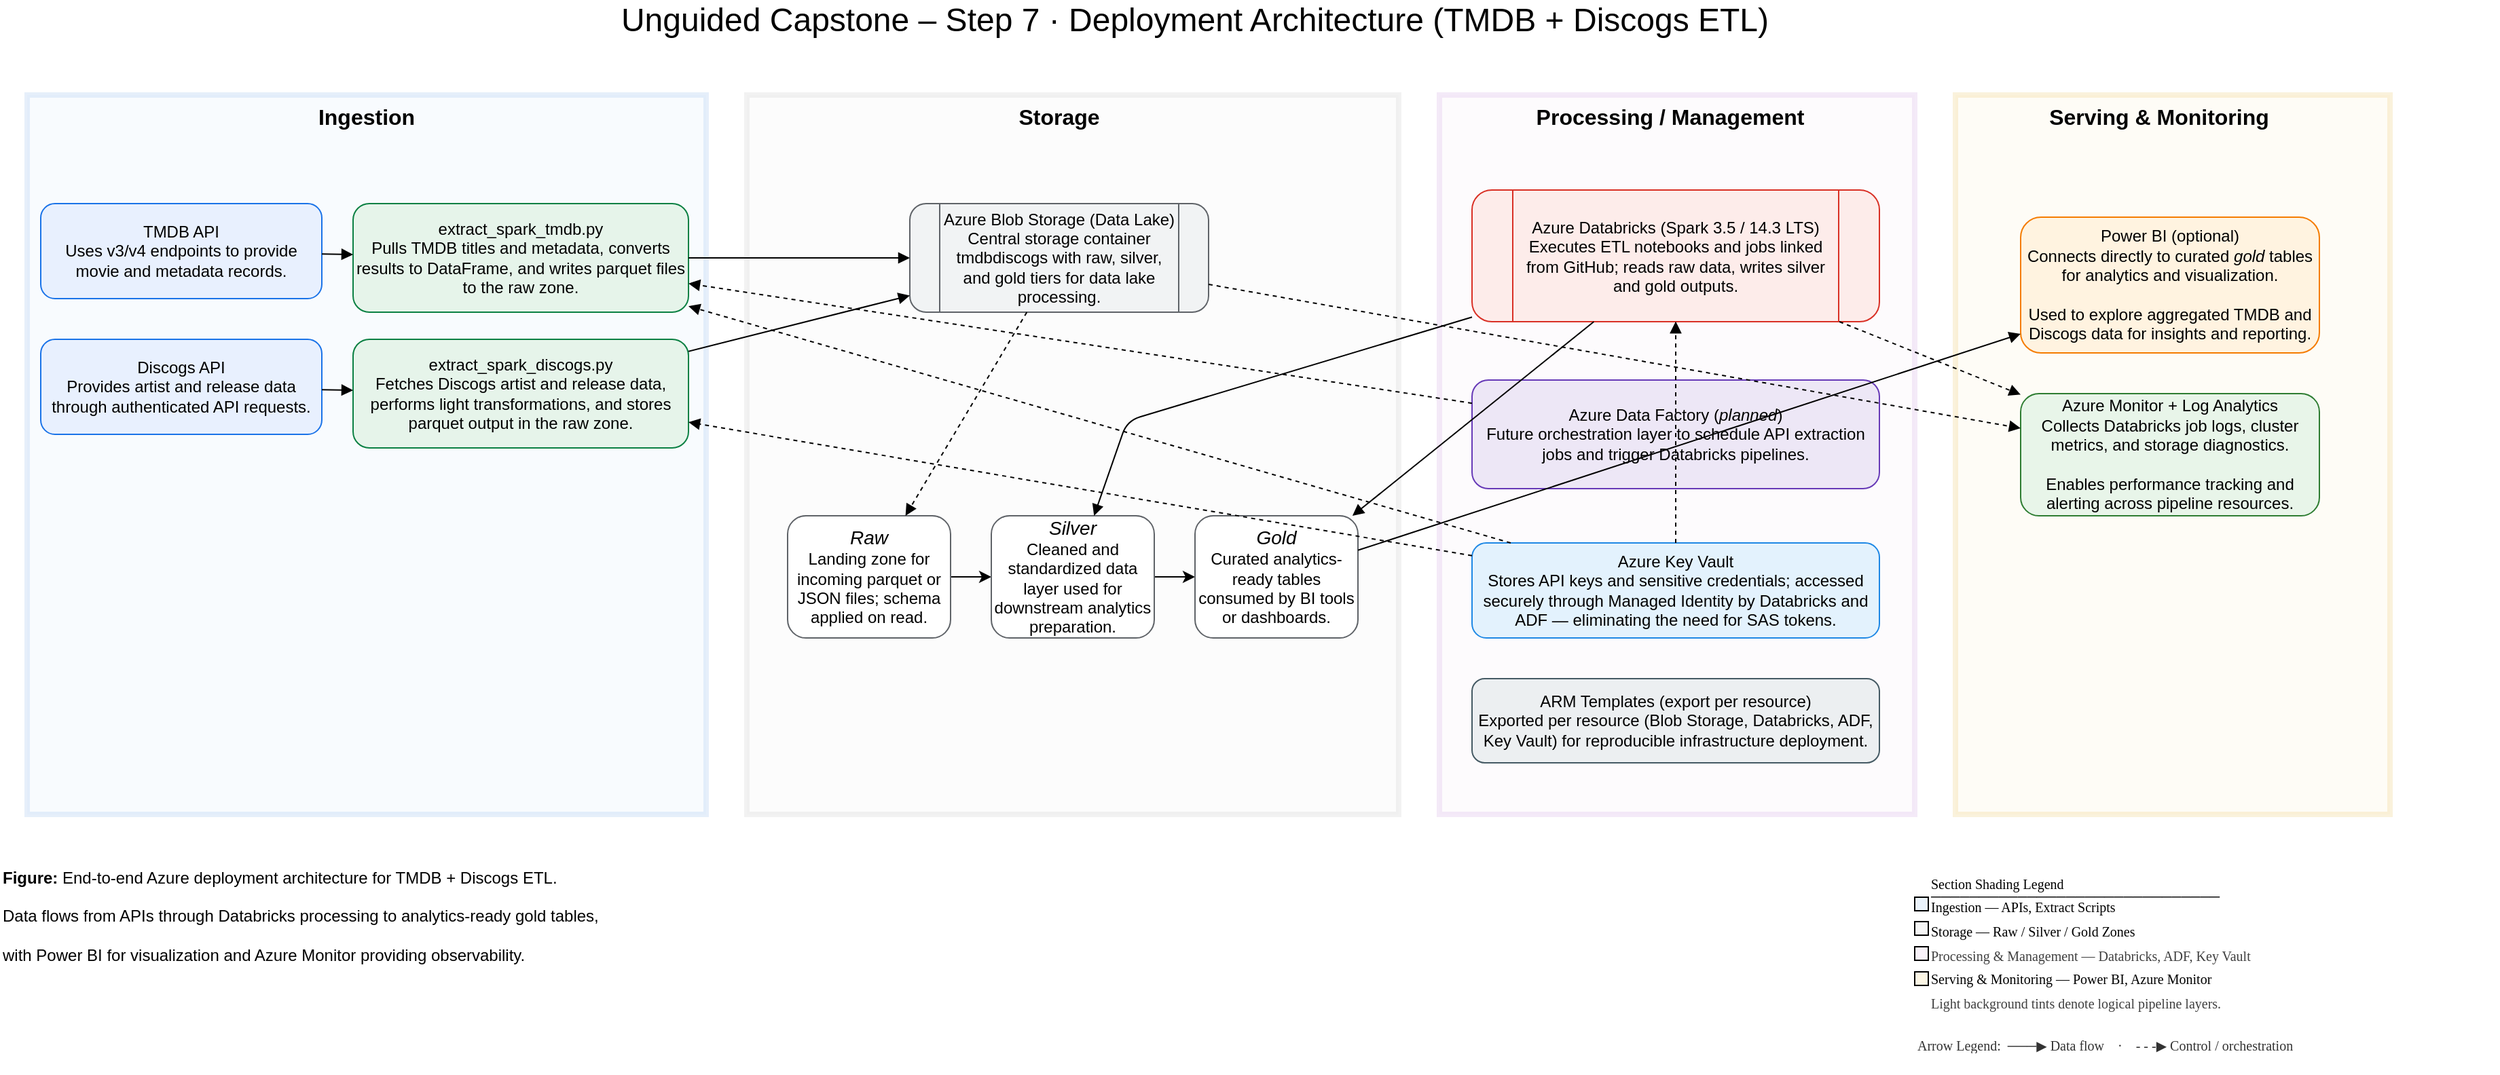 <mxfile>
    <diagram id="step7-architecture" name="Step7 Architecture Draft">
        <mxGraphModel dx="1230" dy="597" grid="1" gridSize="10" guides="1" tooltips="1" connect="1" arrows="1" fold="1" page="1" pageScale="1" pageWidth="1920" pageHeight="1080" math="0" shadow="0">
            <root>
                <mxCell id="0"/>
                <mxCell id="1" parent="0"/>
                <mxCell id="14" value="" style="whiteSpace=wrap;html=1;fillColor=#FDF7E5;strokeColor=#F0DA9C;opacity=35;strokeWidth=4;" vertex="1" parent="1">
                    <mxGeometry x="1450" y="80" width="320" height="530" as="geometry"/>
                </mxCell>
                <mxCell id="13" value="" style="whiteSpace=wrap;html=1;fillColor=#F9F2FA;strokeColor=#DEC3EB;opacity=35;strokeWidth=4;" vertex="1" parent="1">
                    <mxGeometry x="1070" y="80" width="350" height="530" as="geometry"/>
                </mxCell>
                <mxCell id="12" value="" style="whiteSpace=wrap;html=1;fillColor=#F6F6F6;strokeColor=#D9D9D9;opacity=35;strokeWidth=4;" vertex="1" parent="1">
                    <mxGeometry x="560" y="80" width="480" height="530" as="geometry"/>
                </mxCell>
                <mxCell id="11" value="" style="whiteSpace=wrap;html=1;fillColor=#EAF3FC;opacity=35;gradientColor=none;strokeColor=#B7D0F0;perimeterSpacing=0;strokeWidth=4;" vertex="1" parent="1">
                    <mxGeometry x="30" y="80" width="500" height="530" as="geometry"/>
                </mxCell>
                <mxCell id="col_ingest" value="Ingestion" style="text;align=center;verticalAlign=middle;fontSize=16;fontStyle=1" parent="1" vertex="1">
                    <mxGeometry x="200" y="80" width="160" height="30" as="geometry"/>
                </mxCell>
                <mxCell id="col_storage" value="Storage" style="text;align=center;verticalAlign=middle;fontSize=16;fontStyle=1" parent="1" vertex="1">
                    <mxGeometry x="710" y="80" width="160" height="30" as="geometry"/>
                </mxCell>
                <mxCell id="col_processing" value="Processing / Management" style="text;align=center;verticalAlign=middle;fontSize=16;fontStyle=1" parent="1" vertex="1">
                    <mxGeometry x="1110" y="80" width="260" height="30" as="geometry"/>
                </mxCell>
                <mxCell id="col_serving" value="Serving &amp; Monitoring" style="text;align=center;verticalAlign=middle;fontSize=16;fontStyle=1" parent="1" vertex="1">
                    <mxGeometry x="1490" y="80" width="220" height="30" as="geometry"/>
                </mxCell>
                <mxCell id="tmdb_api" value="TMDB API&lt;br&gt;Uses v3/v4 endpoints to provide movie and metadata records." style="rounded=1;whiteSpace=wrap;html=1;strokeColor=#1a73e8;fillColor=#e8f0fe" parent="1" vertex="1">
                    <mxGeometry x="40" y="160" width="207" height="70" as="geometry"/>
                </mxCell>
                <mxCell id="discogs_api" value="Discogs API&lt;br&gt;Provides artist and release data through authenticated API requests." style="rounded=1;whiteSpace=wrap;html=1;strokeColor=#1a73e8;fillColor=#e8f0fe" parent="1" vertex="1">
                    <mxGeometry x="40" y="260" width="207" height="70" as="geometry"/>
                </mxCell>
                <mxCell id="extract_tmdb" value="extract_spark_tmdb.py&lt;br&gt;Pulls TMDB titles and metadata, converts results to DataFrame, and writes parquet files to the raw zone." style="rounded=1;whiteSpace=wrap;html=1;strokeColor=#0b8043;fillColor=#e6f4ea" parent="1" vertex="1">
                    <mxGeometry x="270" y="160" width="247" height="80" as="geometry"/>
                </mxCell>
                <mxCell id="extract_discogs" value="extract_spark_discogs.py&lt;br&gt;Fetches Discogs artist and release data, performs light transformations, and stores parquet output in the raw zone." style="rounded=1;whiteSpace=wrap;html=1;strokeColor=#0b8043;fillColor=#e6f4ea" parent="1" vertex="1">
                    <mxGeometry x="270" y="260" width="247" height="80" as="geometry"/>
                </mxCell>
                <mxCell id="blob_account" value="Azure Blob Storage (Data Lake)&lt;br&gt;Central storage container tmdbdiscogs with raw, silver, and gold tiers for data lake processing." style="shape=process;rounded=1;whiteSpace=wrap;html=1;strokeColor=#5f6368;fillColor=#f1f3f4" parent="1" vertex="1">
                    <mxGeometry x="680" y="160" width="220" height="80" as="geometry"/>
                </mxCell>
                <mxCell id="8" style="edgeStyle=none;html=1;entryX=0;entryY=0.5;entryDx=0;entryDy=0;" edge="1" parent="1" source="zone_raw" target="zone_silver">
                    <mxGeometry relative="1" as="geometry"/>
                </mxCell>
                <mxCell id="zone_raw" value="&lt;i&gt;&lt;font style=&quot;font-size: 14px;&quot;&gt;Raw&lt;/font&gt;&lt;/i&gt;&lt;br&gt;Landing zone for incoming parquet or JSON files; schema applied on read." style="rounded=1;whiteSpace=wrap;html=1;strokeColor=#5f6368;fillColor=#ffffff" parent="1" vertex="1">
                    <mxGeometry x="590" y="390" width="120" height="90" as="geometry"/>
                </mxCell>
                <mxCell id="9" value="" style="edgeStyle=none;html=1;" edge="1" parent="1" source="zone_silver" target="zone_gold">
                    <mxGeometry relative="1" as="geometry"/>
                </mxCell>
                <mxCell id="zone_silver" value="&lt;i&gt;&lt;font style=&quot;font-size: 14px;&quot;&gt;Silver&lt;/font&gt;&lt;/i&gt;&lt;br&gt;Cleaned and standardized data layer used for downstream analytics preparation." style="rounded=1;whiteSpace=wrap;html=1;strokeColor=#5f6368;fillColor=#ffffff" parent="1" vertex="1">
                    <mxGeometry x="740" y="390" width="120" height="90" as="geometry"/>
                </mxCell>
                <mxCell id="zone_gold" value="&lt;i&gt;&lt;font style=&quot;font-size: 14px;&quot;&gt;Gold&lt;/font&gt;&lt;/i&gt;&lt;br&gt;Curated analytics-ready tables consumed by BI tools or dashboards." style="rounded=1;whiteSpace=wrap;html=1;strokeColor=#5f6368;fillColor=#ffffff" parent="1" vertex="1">
                    <mxGeometry x="890" y="390" width="120" height="90" as="geometry"/>
                </mxCell>
                <mxCell id="databricks" value="Azure Databricks (Spark 3.5 / 14.3 LTS)&lt;br&gt;Executes ETL notebooks and jobs linked from GitHub; reads raw data, writes silver and gold outputs." style="shape=process;rounded=1;whiteSpace=wrap;html=1;strokeColor=#d93025;fillColor=#fdecea" parent="1" vertex="1">
                    <mxGeometry x="1094" y="150" width="300" height="97" as="geometry"/>
                </mxCell>
                <mxCell id="adf" value="Azure Data Factory (&lt;i&gt;planned&lt;/i&gt;)&lt;br&gt;Future orchestration layer to schedule API extraction jobs and trigger Databricks pipelines." style="rounded=1;whiteSpace=wrap;html=1;strokeColor=#673ab7;fillColor=#ede7f6" parent="1" vertex="1">
                    <mxGeometry x="1094" y="290" width="300" height="80" as="geometry"/>
                </mxCell>
                <mxCell id="keyvault" value="Azure Key Vault&lt;br&gt;Stores API keys and sensitive credentials; accessed securely through Managed Identity by Databricks and ADF — eliminating the need for SAS tokens." style="rounded=1;whiteSpace=wrap;html=1;strokeColor=#1e88e5;fillColor=#e3f2fd" parent="1" vertex="1">
                    <mxGeometry x="1094" y="410" width="300" height="70" as="geometry"/>
                </mxCell>
                <mxCell id="arm" value="ARM Templates (export per resource)&lt;br&gt;Exported per resource (Blob Storage, Databricks, ADF, Key Vault) for reproducible infrastructure deployment." style="rounded=1;whiteSpace=wrap;html=1;strokeColor=#455a64;fillColor=#eceff1" parent="1" vertex="1">
                    <mxGeometry x="1094" y="510" width="300" height="62" as="geometry"/>
                </mxCell>
                <mxCell id="powerbi" value="Power BI (optional)&lt;br&gt;Connects directly to curated &lt;em data-end=&quot;573&quot; data-start=&quot;567&quot;&gt;gold&lt;/em&gt; tables for analytics and visualization.&lt;br data-end=&quot;616&quot; data-start=&quot;613&quot;&gt;&lt;br/&gt;Used to explore aggregated TMDB and Discogs data for insights and reporting." style="rounded=1;whiteSpace=wrap;html=1;strokeColor=#f57c00;fillColor=#fff3e0" parent="1" vertex="1">
                    <mxGeometry x="1498" y="170" width="220" height="100" as="geometry"/>
                </mxCell>
                <mxCell id="monitor" value="Azure Monitor + Log Analytics&lt;br&gt;Collects Databricks job logs, cluster metrics, and storage diagnostics.&lt;br data-end=&quot;966&quot; data-start=&quot;963&quot;&gt;&lt;br/&gt;Enables performance tracking and alerting across pipeline resources." style="rounded=1;whiteSpace=wrap;html=1;strokeColor=#2e7d32;fillColor=#e8f5e9" parent="1" vertex="1">
                    <mxGeometry x="1498" y="300" width="220" height="90" as="geometry"/>
                </mxCell>
                <mxCell id="edge1" style="endArrow=block;" parent="1" source="tmdb_api" target="extract_tmdb" edge="1">
                    <mxGeometry relative="1" as="geometry"/>
                </mxCell>
                <mxCell id="edge2" style="endArrow=block;" parent="1" source="discogs_api" target="extract_discogs" edge="1">
                    <mxGeometry relative="1" as="geometry"/>
                </mxCell>
                <mxCell id="edge3" style="endArrow=block;" parent="1" source="extract_tmdb" target="blob_account" edge="1">
                    <mxGeometry relative="1" as="geometry"/>
                </mxCell>
                <mxCell id="edge4" style="endArrow=block;" parent="1" source="extract_discogs" target="blob_account" edge="1">
                    <mxGeometry relative="1" as="geometry"/>
                </mxCell>
                <mxCell id="edge5" style="endArrow=block;dashed=1;" parent="1" source="blob_account" target="zone_raw" edge="1">
                    <mxGeometry relative="1" as="geometry"/>
                </mxCell>
                <mxCell id="edge6" style="endArrow=block;" parent="1" source="databricks" target="zone_silver" edge="1">
                    <mxGeometry relative="1" as="geometry">
                        <Array as="points">
                            <mxPoint x="840" y="320"/>
                        </Array>
                    </mxGeometry>
                </mxCell>
                <mxCell id="edge7" style="endArrow=block;" parent="1" source="databricks" target="zone_gold" edge="1">
                    <mxGeometry relative="1" as="geometry"/>
                </mxCell>
                <mxCell id="edge8" style="endArrow=block;" parent="1" source="zone_gold" target="powerbi" edge="1">
                    <mxGeometry relative="1" as="geometry"/>
                </mxCell>
                <mxCell id="edge9" style="endArrow=block;dashed=1;" parent="1" source="adf" target="extract_tmdb" edge="1">
                    <mxGeometry relative="1" as="geometry"/>
                </mxCell>
                <mxCell id="edge10" style="endArrow=block;dashed=1;" parent="1" source="adf" target="databricks" edge="1">
                    <mxGeometry relative="1" as="geometry"/>
                </mxCell>
                <mxCell id="edge11" style="endArrow=block;dashed=1;" parent="1" source="keyvault" target="extract_tmdb" edge="1">
                    <mxGeometry relative="1" as="geometry"/>
                </mxCell>
                <mxCell id="edge12" style="endArrow=block;dashed=1;" parent="1" source="keyvault" target="extract_discogs" edge="1">
                    <mxGeometry relative="1" as="geometry"/>
                </mxCell>
                <mxCell id="edge13" style="endArrow=block;dashed=1;" parent="1" source="keyvault" target="databricks" edge="1">
                    <mxGeometry relative="1" as="geometry"/>
                </mxCell>
                <mxCell id="edge14" style="endArrow=block;dashed=1;" parent="1" source="databricks" target="monitor" edge="1">
                    <mxGeometry relative="1" as="geometry"/>
                </mxCell>
                <mxCell id="edge15" style="endArrow=block;dashed=1;" parent="1" source="blob_account" target="monitor" edge="1">
                    <mxGeometry relative="1" as="geometry"/>
                </mxCell>
                <mxCell id="2" value="&lt;font style=&quot;font-size: 24px;&quot;&gt;Unguided Capstone – Step 7 · Deployment Architecture (TMDB + Discogs ETL)&lt;/font&gt;" style="text;strokeColor=none;align=center;fillColor=none;html=1;verticalAlign=middle;whiteSpace=wrap;rounded=0;" vertex="1" parent="1">
                    <mxGeometry x="30" y="10" width="1720" height="30" as="geometry"/>
                </mxCell>
                <mxCell id="10" value="&lt;strong data-start=&quot;2165&quot; data-end=&quot;2176&quot;&gt;Figure:&lt;/strong&gt; End-to-end Azure deployment architecture for TMDB + Discogs ETL.&lt;br data-start=&quot;2241&quot; data-end=&quot;2244&quot;&gt;&lt;br&gt;Data flows from APIs through Databricks processing to analytics-ready gold tables,&lt;br data-start=&quot;2328&quot; data-end=&quot;2331&quot;&gt;&lt;br&gt;with Power BI for visualization and Azure Monitor providing observability." style="text;html=1;align=left;verticalAlign=middle;resizable=0;points=[];autosize=1;strokeColor=none;fillColor=none;" vertex="1" parent="1">
                    <mxGeometry x="10" y="640" width="460" height="90" as="geometry"/>
                </mxCell>
                <mxCell id="17" value="&lt;div style=&quot;line-height: 70%;&quot;&gt;&lt;div&gt;&lt;font color=&quot;#000000&quot;&gt;&lt;span style=&quot;font-size: 10px; line-height: 70%;&quot;&gt;Section Shading Legend&lt;/span&gt;&lt;/font&gt;&lt;/div&gt;&lt;div&gt;&lt;font color=&quot;#000000&quot;&gt;&lt;span style=&quot;font-size: 10px; line-height: 70%;&quot;&gt;──────────────────────────────&lt;/span&gt;&lt;/font&gt;&lt;/div&gt;&lt;div&gt;&lt;font color=&quot;#000000&quot;&gt;&lt;span style=&quot;font-size: 10px; line-height: 70%;&quot;&gt;Ingestion — APIs, Extract Scripts&lt;/span&gt;&lt;/font&gt;&lt;/div&gt;&lt;div&gt;&lt;font color=&quot;#000000&quot;&gt;&lt;span style=&quot;font-size: 10px;&quot;&gt;&lt;br&gt;&lt;/span&gt;&lt;/font&gt;&lt;/div&gt;&lt;div&gt;&lt;font color=&quot;#000000&quot;&gt;&lt;span style=&quot;font-size: 10px; line-height: 70%;&quot;&gt;Storage — Raw / Silver / Gold Zones&lt;/span&gt;&lt;/font&gt;&lt;/div&gt;&lt;div&gt;&lt;font color=&quot;#000000&quot;&gt;&lt;span style=&quot;font-size: 10px;&quot;&gt;&lt;br&gt;&lt;/span&gt;&lt;/font&gt;&lt;/div&gt;&lt;div&gt;&lt;span style=&quot;color: rgb(63, 63, 63); font-size: 10px; background-color: transparent; line-height: 70%;&quot;&gt;Processing &amp;amp; Management — Databricks, ADF, Key Vault&lt;/span&gt;&lt;/div&gt;&lt;div&gt;&lt;font color=&quot;#000000&quot;&gt;&lt;span style=&quot;font-size: 10px;&quot;&gt;&lt;br&gt;&lt;/span&gt;&lt;/font&gt;&lt;/div&gt;&lt;div&gt;&lt;font color=&quot;#000000&quot;&gt;&lt;span style=&quot;font-size: 10px; line-height: 70%;&quot;&gt;Serving &amp;amp; Monitoring — Power BI, Azure Monitor&lt;/span&gt;&lt;/font&gt;&lt;/div&gt;&lt;div&gt;&lt;font color=&quot;#000000&quot;&gt;&lt;span style=&quot;font-size: 10px;&quot;&gt;&lt;br&gt;&lt;/span&gt;&lt;/font&gt;&lt;/div&gt;&lt;div&gt;&lt;span style=&quot;color: rgb(63, 63, 63); font-size: 10px; background-color: transparent; line-height: 70%;&quot;&gt;Light background tints denote logical pipeline layers.&lt;/span&gt;&lt;/div&gt;&lt;/div&gt;&lt;div&gt;&lt;br&gt;&lt;/div&gt;" style="text;strokeColor=none;align=left;fillColor=none;html=1;verticalAlign=middle;whiteSpace=wrap;rounded=0;fontFamily=Consolas;" vertex="1" parent="1">
                    <mxGeometry x="1430" y="650" width="310" height="123" as="geometry"/>
                </mxCell>
                <mxCell id="18" value="" style="whiteSpace=wrap;html=1;fontColor=#FF66FF;fillColor=#EAF3FC;" vertex="1" parent="1">
                    <mxGeometry x="1420" y="671" width="10" height="10" as="geometry"/>
                </mxCell>
                <mxCell id="19" value="" style="whiteSpace=wrap;html=1;fontColor=#FF66FF;fillColor=#F6F6F6;" vertex="1" parent="1">
                    <mxGeometry x="1420" y="689" width="10" height="10" as="geometry"/>
                </mxCell>
                <mxCell id="20" value="" style="whiteSpace=wrap;html=1;fontColor=#FF66FF;fillColor=#F9F2FA;" vertex="1" parent="1">
                    <mxGeometry x="1420" y="707.5" width="10" height="10" as="geometry"/>
                </mxCell>
                <mxCell id="21" value="" style="whiteSpace=wrap;html=1;fontColor=#FF66FF;fillColor=#FDF7E5;" vertex="1" parent="1">
                    <mxGeometry x="1420" y="726" width="10" height="10" as="geometry"/>
                </mxCell>
                <mxCell id="26" value="&lt;div&gt;&lt;font style=&quot;font-size: 10px;&quot; color=&quot;#000000&quot;&gt;Arrow Legend:&amp;nbsp; ───▶ Data flow · - - -▶ Control / orchestration&lt;/font&gt;&lt;/div&gt;&lt;div&gt;&lt;br&gt;&lt;/div&gt;" style="text;strokeColor=none;align=left;fillColor=none;html=1;verticalAlign=middle;whiteSpace=wrap;rounded=0;fontFamily=Consolas;textOpacity=80;" vertex="1" parent="1">
                    <mxGeometry x="1420" y="773" width="430" height="27" as="geometry"/>
                </mxCell>
            </root>
        </mxGraphModel>
    </diagram>
</mxfile>